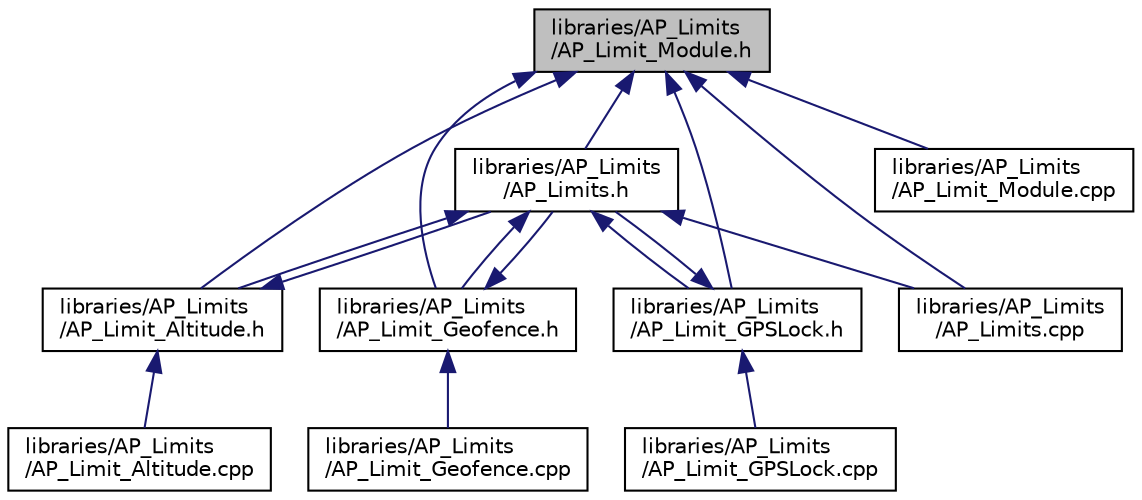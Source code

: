 digraph "libraries/AP_Limits/AP_Limit_Module.h"
{
 // INTERACTIVE_SVG=YES
  edge [fontname="Helvetica",fontsize="10",labelfontname="Helvetica",labelfontsize="10"];
  node [fontname="Helvetica",fontsize="10",shape=record];
  Node1 [label="libraries/AP_Limits\l/AP_Limit_Module.h",height=0.2,width=0.4,color="black", fillcolor="grey75", style="filled", fontcolor="black"];
  Node1 -> Node2 [dir="back",color="midnightblue",fontsize="10",style="solid",fontname="Helvetica"];
  Node2 [label="libraries/AP_Limits\l/AP_Limits.h",height=0.2,width=0.4,color="black", fillcolor="white", style="filled",URL="$AP__Limits_8h.html"];
  Node2 -> Node3 [dir="back",color="midnightblue",fontsize="10",style="solid",fontname="Helvetica"];
  Node3 [label="libraries/AP_Limits\l/AP_Limit_Altitude.h",height=0.2,width=0.4,color="black", fillcolor="white", style="filled",URL="$AP__Limit__Altitude_8h.html"];
  Node3 -> Node4 [dir="back",color="midnightblue",fontsize="10",style="solid",fontname="Helvetica"];
  Node4 [label="libraries/AP_Limits\l/AP_Limit_Altitude.cpp",height=0.2,width=0.4,color="black", fillcolor="white", style="filled",URL="$AP__Limit__Altitude_8cpp.html"];
  Node3 -> Node2 [dir="back",color="midnightblue",fontsize="10",style="solid",fontname="Helvetica"];
  Node2 -> Node5 [dir="back",color="midnightblue",fontsize="10",style="solid",fontname="Helvetica"];
  Node5 [label="libraries/AP_Limits\l/AP_Limit_Geofence.h",height=0.2,width=0.4,color="black", fillcolor="white", style="filled",URL="$AP__Limit__Geofence_8h.html"];
  Node5 -> Node2 [dir="back",color="midnightblue",fontsize="10",style="solid",fontname="Helvetica"];
  Node5 -> Node6 [dir="back",color="midnightblue",fontsize="10",style="solid",fontname="Helvetica"];
  Node6 [label="libraries/AP_Limits\l/AP_Limit_Geofence.cpp",height=0.2,width=0.4,color="black", fillcolor="white", style="filled",URL="$AP__Limit__Geofence_8cpp.html"];
  Node2 -> Node7 [dir="back",color="midnightblue",fontsize="10",style="solid",fontname="Helvetica"];
  Node7 [label="libraries/AP_Limits\l/AP_Limit_GPSLock.h",height=0.2,width=0.4,color="black", fillcolor="white", style="filled",URL="$AP__Limit__GPSLock_8h.html"];
  Node7 -> Node2 [dir="back",color="midnightblue",fontsize="10",style="solid",fontname="Helvetica"];
  Node7 -> Node8 [dir="back",color="midnightblue",fontsize="10",style="solid",fontname="Helvetica"];
  Node8 [label="libraries/AP_Limits\l/AP_Limit_GPSLock.cpp",height=0.2,width=0.4,color="black", fillcolor="white", style="filled",URL="$AP__Limit__GPSLock_8cpp.html"];
  Node2 -> Node9 [dir="back",color="midnightblue",fontsize="10",style="solid",fontname="Helvetica"];
  Node9 [label="libraries/AP_Limits\l/AP_Limits.cpp",height=0.2,width=0.4,color="black", fillcolor="white", style="filled",URL="$AP__Limits_8cpp.html",tooltip="Imposes limits on location (geofence), altitude and other parameters Each breach will trigger an acti..."];
  Node1 -> Node5 [dir="back",color="midnightblue",fontsize="10",style="solid",fontname="Helvetica"];
  Node1 -> Node7 [dir="back",color="midnightblue",fontsize="10",style="solid",fontname="Helvetica"];
  Node1 -> Node3 [dir="back",color="midnightblue",fontsize="10",style="solid",fontname="Helvetica"];
  Node1 -> Node10 [dir="back",color="midnightblue",fontsize="10",style="solid",fontname="Helvetica"];
  Node10 [label="libraries/AP_Limits\l/AP_Limit_Module.cpp",height=0.2,width=0.4,color="black", fillcolor="white", style="filled",URL="$AP__Limit__Module_8cpp.html"];
  Node1 -> Node9 [dir="back",color="midnightblue",fontsize="10",style="solid",fontname="Helvetica"];
}
